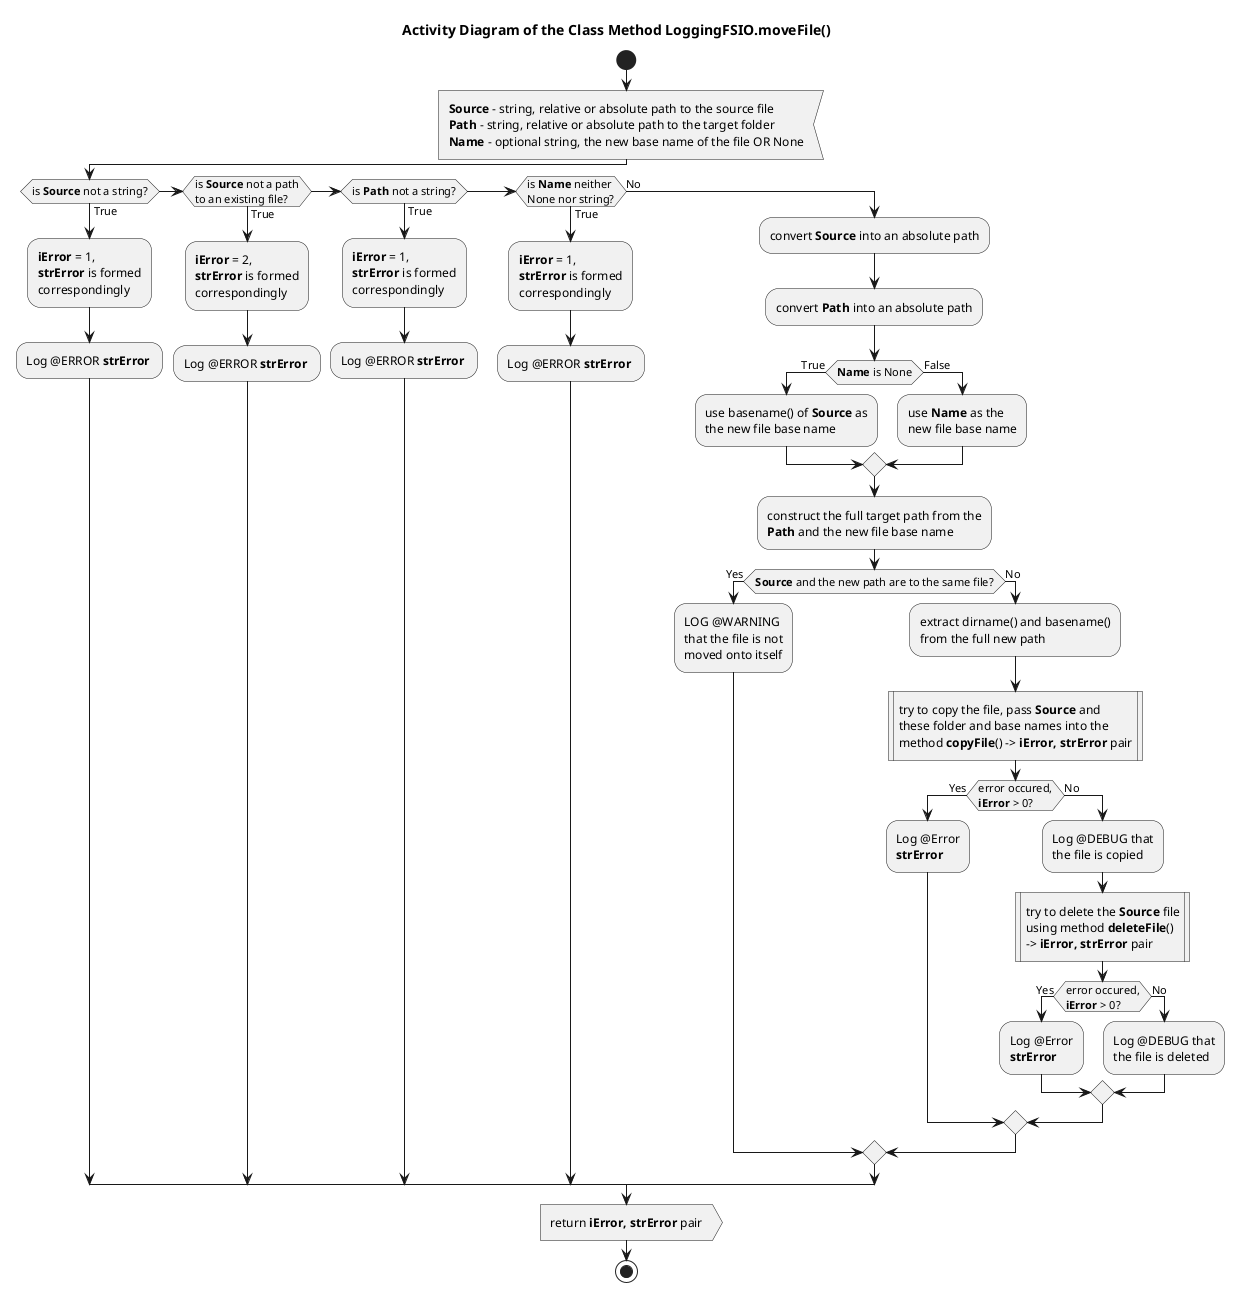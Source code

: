 @startuml fsio_lib_logging_fsio_loggingfsio_movefile

title Activity Diagram of the Class Method LoggingFSIO.moveFile()

start

:<b>Source</b> - string, relative or absolute path to the source file
<b>Path</b> - string, relative or absolute path to the target folder
<b>Name</b> - optional string, the new base name of the file OR None<

if (is <b>Source</b> not a string?) then (True)
    :<b>iError</b> = 1,
    <b>strError</b> is formed
    correspondingly;
    
    :Log @ERROR <b>strError</b> ;
elseif (is <b>Source</b> not a path\nto an existing file?) then (True)
    :<b>iError</b> = 2,
    <b>strError</b> is formed
    correspondingly;
    
    :Log @ERROR <b>strError</b> ;
elseif (is <b>Path</b> not a string?) then (True)
    :<b>iError</b> = 1,
    <b>strError</b> is formed
    correspondingly;
    
    :Log @ERROR <b>strError</b> ;
elseif (is <b>Name</b> neither\nNone nor string?) then (True)
    :<b>iError</b> = 1,
    <b>strError</b> is formed
    correspondingly;
    
    :Log @ERROR <b>strError</b> ;
else (No)
    :convert <b>Source</b> into an absolute path;
    
    :convert <b>Path</b> into an absolute path;
    
    if (<b>Name</b> is None) then (True)
        :use basename() of <b>Source</b> as
        the new file base name;
    else (False)
        :use <b>Name</b> as the
        new file base name;
    endif
    
    :construct the full target path from the
    <b>Path</b> and the new file base name;
    
    if (<b>Source</b> and the new path are to the same file?) then (Yes)
        :LOG @WARNING
        that the file is not
        moved onto itself;
    else (No)
        :extract dirname() and basename()
        from the full new path;
        
        :try to copy the file, pass <b>Source</b> and
        these folder and base names into the
        method <b>copyFile</b>() -> <b>iError, strError</b> pair|
        
        if (error occured,\n<b>iError</b> > 0?) then (Yes)
            :Log @Error
            <b>strError</b> ;
        else (No)
            :Log @DEBUG that
            the file is copied;
            
            :try to delete the <b>Source</b> file
            using method <b>deleteFile</b>()
            -> <b>iError, strError</b> pair|
            
            if (error occured,\n<b>iError</b> > 0?) then (Yes)
                :Log @Error
                <b>strError</b> ;
            else (No)
                :Log @DEBUG that
                the file is deleted;
            endif
        endif
    endif
endif

:return <b>iError, strError</b> pair>

stop

@enduml